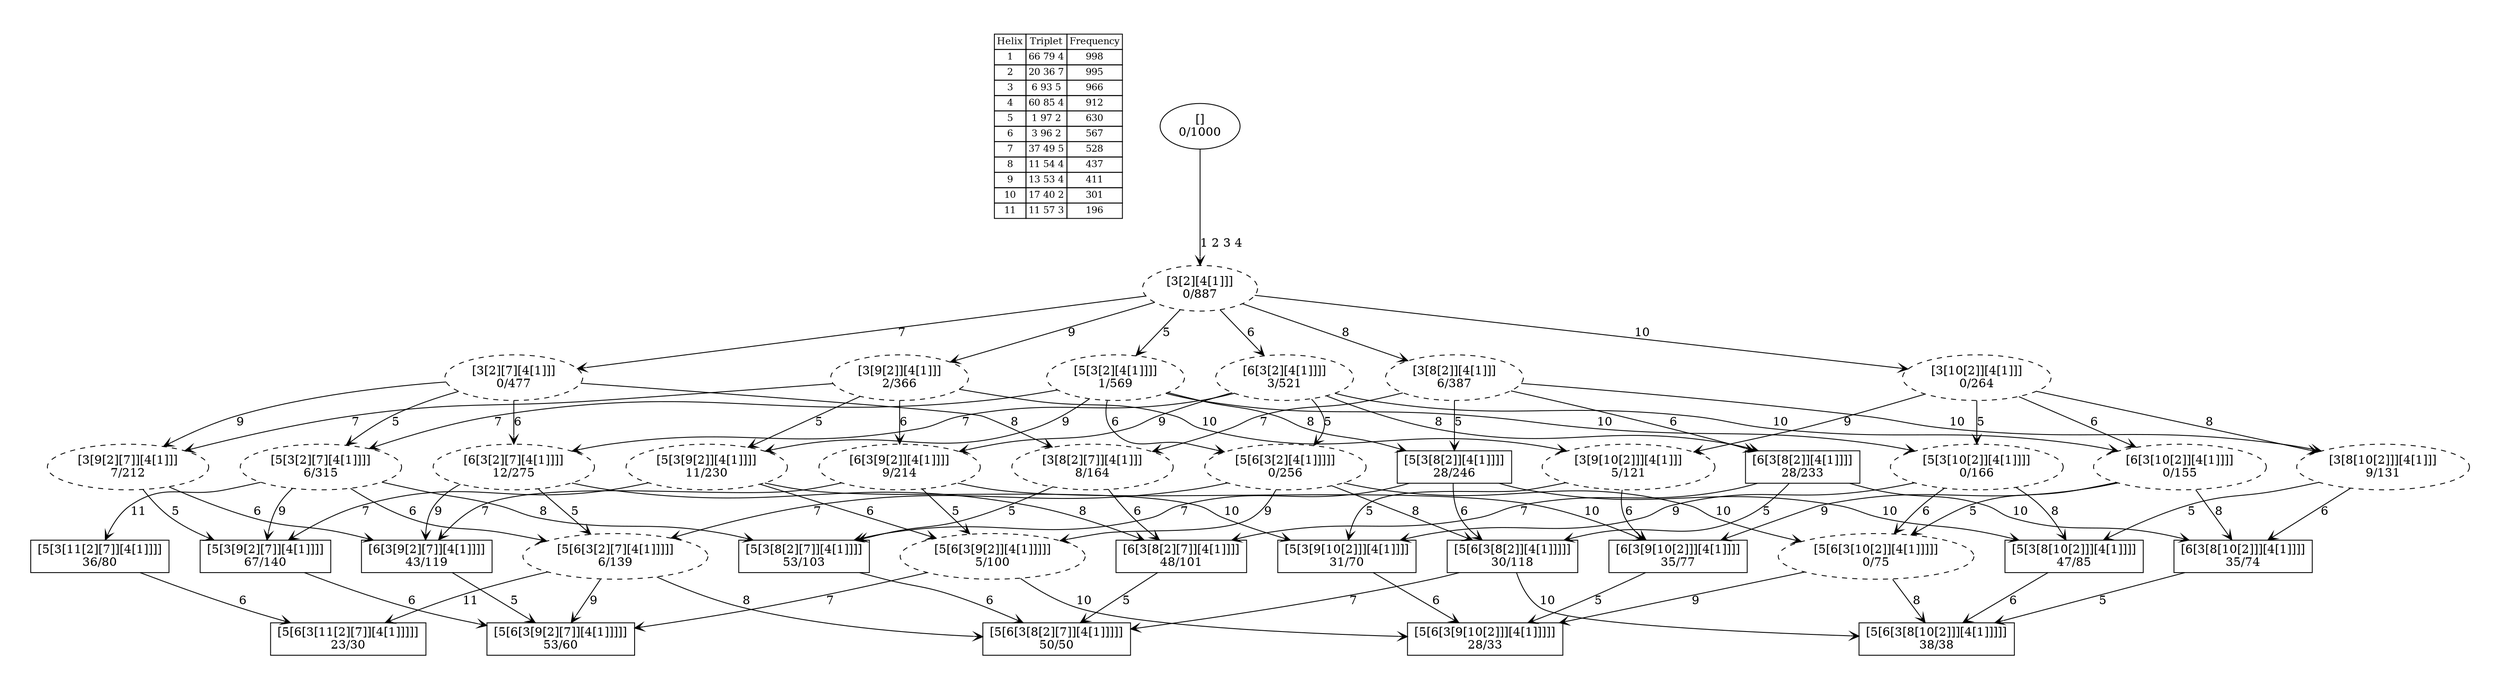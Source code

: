 digraph G {
	pad = 0.5;
	nodesep = 0.5;
"legend" [label = < <table border="0" cellborder="1" cellspacing="0"><tr><td>Helix</td><td>Triplet</td><td>Frequency</td></tr>
<tr><td>1</td><td>66 79 4</td><td>998</td></tr>
<tr><td>2</td><td>20 36 7</td><td>995</td></tr>
<tr><td>3</td><td>6 93 5</td><td>966</td></tr>
<tr><td>4</td><td>60 85 4</td><td>912</td></tr>
<tr><td>5</td><td>1 97 2</td><td>630</td></tr>
<tr><td>6</td><td>3 96 2</td><td>567</td></tr>
<tr><td>7</td><td>37 49 5</td><td>528</td></tr>
<tr><td>8</td><td>11 54 4</td><td>437</td></tr>
<tr><td>9</td><td>13 53 4</td><td>411</td></tr>
<tr><td>10</td><td>17 40 2</td><td>301</td></tr>
<tr><td>11</td><td>11 57 3</td><td>196</td></tr>
</table>>, shape = plaintext, fontsize=11];
"1 2 3 4 5 7 9 " [shape = box];
"1 2 3 4 5 7 8 " [shape = box];
"1 2 3 4 5 6 7 9 " [shape = box];
"1 2 3 4 5 6 7 8 " [shape = box];
"1 2 3 4 6 7 8 " [shape = box];
"1 2 3 4 5 8 10 " [shape = box];
"1 2 3 4 6 7 9 " [shape = box];
"1 2 3 4 5 6 8 10 " [shape = box];
"1 2 3 4 5 7 11 " [shape = box];
"1 2 3 4 6 9 10 " [shape = box];
"1 2 3 4 6 8 10 " [shape = box];
"1 2 3 4 5 9 10 " [shape = box];
"1 2 3 4 5 6 8 " [shape = box];
"1 2 3 4 5 8 " [shape = box];
"1 2 3 4 5 6 9 10 " [shape = box];
"1 2 3 4 6 8 " [shape = box];
"1 2 3 4 5 6 7 11 " [shape = box];
"1 2 3 4 5 7 " [style = dashed];
"1 2 3 4 7 " [style = dashed];
"1 2 3 4 5 " [style = dashed];
"1 2 3 4 7 9 " [style = dashed];
"1 2 3 4 9 " [style = dashed];
"1 2 3 4 " [style = dashed];
"1 2 3 4 5 9 " [style = dashed];
"1 2 3 4 7 8 " [style = dashed];
"1 2 3 4 8 " [style = dashed];
"1 2 3 4 5 6 7 " [style = dashed];
"1 2 3 4 6 7 " [style = dashed];
"1 2 3 4 5 6 " [style = dashed];
"1 2 3 4 6 9 " [style = dashed];
"1 2 3 4 6 " [style = dashed];
"1 2 3 4 5 6 9 " [style = dashed];
"1 2 3 4 10 " [style = dashed];
"1 2 3 4 8 10 " [style = dashed];
"1 2 3 4 5 10 " [style = dashed];
"1 2 3 4 6 10 " [style = dashed];
"1 2 3 4 5 6 10 " [style = dashed];
"1 2 3 4 9 10 " [style = dashed];
"1 2 3 4 5 7 9 " [label = "[5[3[9[2][7]][4[1]]]]\n67/140"];
"1 2 3 4 5 7 8 " [label = "[5[3[8[2][7]][4[1]]]]\n53/103"];
"1 2 3 4 5 6 7 9 " [label = "[5[6[3[9[2][7]][4[1]]]]]\n53/60"];
"1 2 3 4 5 6 7 8 " [label = "[5[6[3[8[2][7]][4[1]]]]]\n50/50"];
"1 2 3 4 6 7 8 " [label = "[6[3[8[2][7]][4[1]]]]\n48/101"];
"1 2 3 4 5 8 10 " [label = "[5[3[8[10[2]]][4[1]]]]\n47/85"];
"1 2 3 4 6 7 9 " [label = "[6[3[9[2][7]][4[1]]]]\n43/119"];
"1 2 3 4 5 6 8 10 " [label = "[5[6[3[8[10[2]]][4[1]]]]]\n38/38"];
"1 2 3 4 5 7 11 " [label = "[5[3[11[2][7]][4[1]]]]\n36/80"];
"1 2 3 4 6 9 10 " [label = "[6[3[9[10[2]]][4[1]]]]\n35/77"];
"1 2 3 4 6 8 10 " [label = "[6[3[8[10[2]]][4[1]]]]\n35/74"];
"1 2 3 4 5 9 10 " [label = "[5[3[9[10[2]]][4[1]]]]\n31/70"];
"1 2 3 4 5 6 8 " [label = "[5[6[3[8[2]][4[1]]]]]\n30/118"];
"1 2 3 4 5 8 " [label = "[5[3[8[2]][4[1]]]]\n28/246"];
"1 2 3 4 5 6 9 10 " [label = "[5[6[3[9[10[2]]][4[1]]]]]\n28/33"];
"1 2 3 4 6 8 " [label = "[6[3[8[2]][4[1]]]]\n28/233"];
"1 2 3 4 5 6 7 11 " [label = "[5[6[3[11[2][7]][4[1]]]]]\n23/30"];
"1 2 3 4 5 7 " [label = "[5[3[2][7][4[1]]]]\n6/315"];
"1 2 3 4 7 " [label = "[3[2][7][4[1]]]\n0/477"];
"1 2 3 4 5 " [label = "[5[3[2][4[1]]]]\n1/569"];
"1 2 3 4 7 9 " [label = "[3[9[2][7]][4[1]]]\n7/212"];
"1 2 3 4 9 " [label = "[3[9[2]][4[1]]]\n2/366"];
"1 2 3 4 " [label = "[3[2][4[1]]]\n0/887"];
"1 2 3 4 5 9 " [label = "[5[3[9[2]][4[1]]]]\n11/230"];
"1 2 3 4 7 8 " [label = "[3[8[2][7]][4[1]]]\n8/164"];
"1 2 3 4 8 " [label = "[3[8[2]][4[1]]]\n6/387"];
"1 2 3 4 5 6 7 " [label = "[5[6[3[2][7][4[1]]]]]\n6/139"];
"1 2 3 4 6 7 " [label = "[6[3[2][7][4[1]]]]\n12/275"];
"1 2 3 4 5 6 " [label = "[5[6[3[2][4[1]]]]]\n0/256"];
"1 2 3 4 6 9 " [label = "[6[3[9[2]][4[1]]]]\n9/214"];
"1 2 3 4 6 " [label = "[6[3[2][4[1]]]]\n3/521"];
"1 2 3 4 5 6 9 " [label = "[5[6[3[9[2]][4[1]]]]]\n5/100"];
"1 2 3 4 10 " [label = "[3[10[2]][4[1]]]\n0/264"];
"1 2 3 4 8 10 " [label = "[3[8[10[2]]][4[1]]]\n9/131"];
"1 2 3 4 5 10 " [label = "[5[3[10[2]][4[1]]]]\n0/166"];
"1 2 3 4 6 10 " [label = "[6[3[10[2]][4[1]]]]\n0/155"];
"1 2 3 4 5 6 10 " [label = "[5[6[3[10[2]][4[1]]]]]\n0/75"];
"1 2 3 4 9 10 " [label = "[3[9[10[2]]][4[1]]]\n5/121"];
"" [label = "[]\n0/1000"];
"1 2 3 4 5 7 9 " -> "1 2 3 4 5 6 7 9 " [label = "6 ", arrowhead = vee];
"1 2 3 4 5 7 8 " -> "1 2 3 4 5 6 7 8 " [label = "6 ", arrowhead = vee];
"1 2 3 4 6 7 8 " -> "1 2 3 4 5 6 7 8 " [label = "5 ", arrowhead = vee];
"1 2 3 4 5 8 10 " -> "1 2 3 4 5 6 8 10 " [label = "6 ", arrowhead = vee];
"1 2 3 4 6 7 9 " -> "1 2 3 4 5 6 7 9 " [label = "5 ", arrowhead = vee];
"1 2 3 4 5 7 11 " -> "1 2 3 4 5 6 7 11 " [label = "6 ", arrowhead = vee];
"1 2 3 4 6 9 10 " -> "1 2 3 4 5 6 9 10 " [label = "5 ", arrowhead = vee];
"1 2 3 4 6 8 10 " -> "1 2 3 4 5 6 8 10 " [label = "5 ", arrowhead = vee];
"1 2 3 4 5 9 10 " -> "1 2 3 4 5 6 9 10 " [label = "6 ", arrowhead = vee];
"1 2 3 4 5 6 8 " -> "1 2 3 4 5 6 7 8 " [label = "7 ", arrowhead = vee];
"1 2 3 4 5 6 8 " -> "1 2 3 4 5 6 8 10 " [label = "10 ", arrowhead = vee];
"1 2 3 4 5 8 " -> "1 2 3 4 5 7 8 " [label = "7 ", arrowhead = vee];
"1 2 3 4 5 8 " -> "1 2 3 4 5 8 10 " [label = "10 ", arrowhead = vee];
"1 2 3 4 5 8 " -> "1 2 3 4 5 6 8 " [label = "6 ", arrowhead = vee];
"1 2 3 4 6 8 " -> "1 2 3 4 6 7 8 " [label = "7 ", arrowhead = vee];
"1 2 3 4 6 8 " -> "1 2 3 4 6 8 10 " [label = "10 ", arrowhead = vee];
"1 2 3 4 6 8 " -> "1 2 3 4 5 6 8 " [label = "5 ", arrowhead = vee];
"1 2 3 4 5 7 " -> "1 2 3 4 5 7 9 " [label = "9 ", arrowhead = vee];
"1 2 3 4 5 7 " -> "1 2 3 4 5 7 8 " [label = "8 ", arrowhead = vee];
"1 2 3 4 5 7 " -> "1 2 3 4 5 6 7 " [label = "6 ", arrowhead = vee];
"1 2 3 4 5 7 " -> "1 2 3 4 5 7 11 " [label = "11 ", arrowhead = vee];
"1 2 3 4 7 " -> "1 2 3 4 5 7 " [label = "5 ", arrowhead = vee];
"1 2 3 4 7 " -> "1 2 3 4 7 9 " [label = "9 ", arrowhead = vee];
"1 2 3 4 7 " -> "1 2 3 4 7 8 " [label = "8 ", arrowhead = vee];
"1 2 3 4 7 " -> "1 2 3 4 6 7 " [label = "6 ", arrowhead = vee];
"1 2 3 4 5 " -> "1 2 3 4 5 7 " [label = "7 ", arrowhead = vee];
"1 2 3 4 5 " -> "1 2 3 4 5 9 " [label = "9 ", arrowhead = vee];
"1 2 3 4 5 " -> "1 2 3 4 5 6 " [label = "6 ", arrowhead = vee];
"1 2 3 4 5 " -> "1 2 3 4 5 10 " [label = "10 ", arrowhead = vee];
"1 2 3 4 5 " -> "1 2 3 4 5 8 " [label = "8 ", arrowhead = vee];
"1 2 3 4 7 9 " -> "1 2 3 4 5 7 9 " [label = "5 ", arrowhead = vee];
"1 2 3 4 7 9 " -> "1 2 3 4 6 7 9 " [label = "6 ", arrowhead = vee];
"1 2 3 4 9 " -> "1 2 3 4 7 9 " [label = "7 ", arrowhead = vee];
"1 2 3 4 9 " -> "1 2 3 4 5 9 " [label = "5 ", arrowhead = vee];
"1 2 3 4 9 " -> "1 2 3 4 6 9 " [label = "6 ", arrowhead = vee];
"1 2 3 4 9 " -> "1 2 3 4 9 10 " [label = "10 ", arrowhead = vee];
"1 2 3 4 " -> "1 2 3 4 7 " [label = "7 ", arrowhead = vee];
"1 2 3 4 " -> "1 2 3 4 5 " [label = "5 ", arrowhead = vee];
"1 2 3 4 " -> "1 2 3 4 9 " [label = "9 ", arrowhead = vee];
"1 2 3 4 " -> "1 2 3 4 8 " [label = "8 ", arrowhead = vee];
"1 2 3 4 " -> "1 2 3 4 6 " [label = "6 ", arrowhead = vee];
"1 2 3 4 " -> "1 2 3 4 10 " [label = "10 ", arrowhead = vee];
"1 2 3 4 5 9 " -> "1 2 3 4 5 7 9 " [label = "7 ", arrowhead = vee];
"1 2 3 4 5 9 " -> "1 2 3 4 5 9 10 " [label = "10 ", arrowhead = vee];
"1 2 3 4 5 9 " -> "1 2 3 4 5 6 9 " [label = "6 ", arrowhead = vee];
"1 2 3 4 7 8 " -> "1 2 3 4 5 7 8 " [label = "5 ", arrowhead = vee];
"1 2 3 4 7 8 " -> "1 2 3 4 6 7 8 " [label = "6 ", arrowhead = vee];
"1 2 3 4 8 " -> "1 2 3 4 7 8 " [label = "7 ", arrowhead = vee];
"1 2 3 4 8 " -> "1 2 3 4 8 10 " [label = "10 ", arrowhead = vee];
"1 2 3 4 8 " -> "1 2 3 4 5 8 " [label = "5 ", arrowhead = vee];
"1 2 3 4 8 " -> "1 2 3 4 6 8 " [label = "6 ", arrowhead = vee];
"1 2 3 4 5 6 7 " -> "1 2 3 4 5 6 7 9 " [label = "9 ", arrowhead = vee];
"1 2 3 4 5 6 7 " -> "1 2 3 4 5 6 7 8 " [label = "8 ", arrowhead = vee];
"1 2 3 4 5 6 7 " -> "1 2 3 4 5 6 7 11 " [label = "11 ", arrowhead = vee];
"1 2 3 4 6 7 " -> "1 2 3 4 6 7 8 " [label = "8 ", arrowhead = vee];
"1 2 3 4 6 7 " -> "1 2 3 4 5 6 7 " [label = "5 ", arrowhead = vee];
"1 2 3 4 6 7 " -> "1 2 3 4 6 7 9 " [label = "9 ", arrowhead = vee];
"1 2 3 4 5 6 " -> "1 2 3 4 5 6 7 " [label = "7 ", arrowhead = vee];
"1 2 3 4 5 6 " -> "1 2 3 4 5 6 9 " [label = "9 ", arrowhead = vee];
"1 2 3 4 5 6 " -> "1 2 3 4 5 6 10 " [label = "10 ", arrowhead = vee];
"1 2 3 4 5 6 " -> "1 2 3 4 5 6 8 " [label = "8 ", arrowhead = vee];
"1 2 3 4 6 9 " -> "1 2 3 4 6 9 10 " [label = "10 ", arrowhead = vee];
"1 2 3 4 6 9 " -> "1 2 3 4 5 6 9 " [label = "5 ", arrowhead = vee];
"1 2 3 4 6 9 " -> "1 2 3 4 6 7 9 " [label = "7 ", arrowhead = vee];
"1 2 3 4 6 " -> "1 2 3 4 6 7 " [label = "7 ", arrowhead = vee];
"1 2 3 4 6 " -> "1 2 3 4 5 6 " [label = "5 ", arrowhead = vee];
"1 2 3 4 6 " -> "1 2 3 4 6 9 " [label = "9 ", arrowhead = vee];
"1 2 3 4 6 " -> "1 2 3 4 6 10 " [label = "10 ", arrowhead = vee];
"1 2 3 4 6 " -> "1 2 3 4 6 8 " [label = "8 ", arrowhead = vee];
"1 2 3 4 5 6 9 " -> "1 2 3 4 5 6 7 9 " [label = "7 ", arrowhead = vee];
"1 2 3 4 5 6 9 " -> "1 2 3 4 5 6 9 10 " [label = "10 ", arrowhead = vee];
"1 2 3 4 10 " -> "1 2 3 4 8 10 " [label = "8 ", arrowhead = vee];
"1 2 3 4 10 " -> "1 2 3 4 5 10 " [label = "5 ", arrowhead = vee];
"1 2 3 4 10 " -> "1 2 3 4 6 10 " [label = "6 ", arrowhead = vee];
"1 2 3 4 10 " -> "1 2 3 4 9 10 " [label = "9 ", arrowhead = vee];
"1 2 3 4 8 10 " -> "1 2 3 4 5 8 10 " [label = "5 ", arrowhead = vee];
"1 2 3 4 8 10 " -> "1 2 3 4 6 8 10 " [label = "6 ", arrowhead = vee];
"1 2 3 4 5 10 " -> "1 2 3 4 5 8 10 " [label = "8 ", arrowhead = vee];
"1 2 3 4 5 10 " -> "1 2 3 4 5 9 10 " [label = "9 ", arrowhead = vee];
"1 2 3 4 5 10 " -> "1 2 3 4 5 6 10 " [label = "6 ", arrowhead = vee];
"1 2 3 4 6 10 " -> "1 2 3 4 6 9 10 " [label = "9 ", arrowhead = vee];
"1 2 3 4 6 10 " -> "1 2 3 4 5 6 10 " [label = "5 ", arrowhead = vee];
"1 2 3 4 6 10 " -> "1 2 3 4 6 8 10 " [label = "8 ", arrowhead = vee];
"1 2 3 4 5 6 10 " -> "1 2 3 4 5 6 8 10 " [label = "8 ", arrowhead = vee];
"1 2 3 4 5 6 10 " -> "1 2 3 4 5 6 9 10 " [label = "9 ", arrowhead = vee];
"1 2 3 4 9 10 " -> "1 2 3 4 6 9 10 " [label = "6 ", arrowhead = vee];
"1 2 3 4 9 10 " -> "1 2 3 4 5 9 10 " [label = "5 ", arrowhead = vee];
"" -> "1 2 3 4 " [label = "1 2 3 4 ", arrowhead = vee];
}